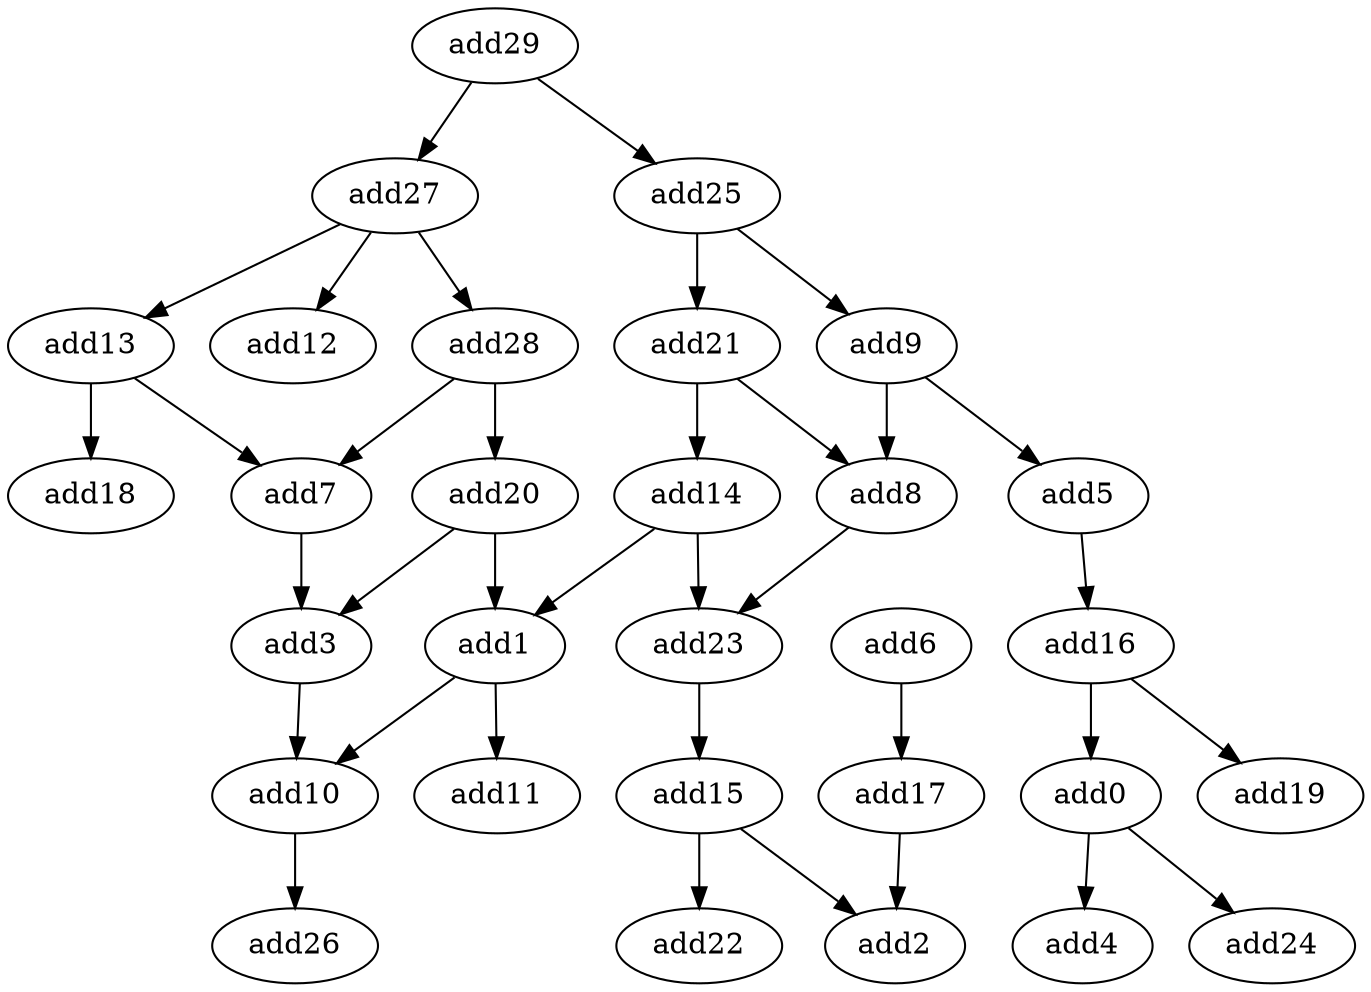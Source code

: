 strict digraph  {
add20 [opcode=add];
add5 [opcode=add];
add14 [opcode=add];
add0 [opcode=add];
add17 [opcode=add];
add21 [opcode=add];
add22 [opcode=add];
add23 [opcode=add];
add8 [opcode=add];
add10 [opcode=add];
add4 [opcode=add];
add18 [opcode=add];
add2 [opcode=add];
add13 [opcode=add];
add25 [opcode=add];
add29 [opcode=add];
add3 [opcode=add];
add6 [opcode=add];
add9 [opcode=add];
add28 [opcode=add];
add11 [opcode=add];
add19 [opcode=add];
add7 [opcode=add];
add12 [opcode=add];
add15 [opcode=add];
add1 [opcode=add];
add24 [opcode=add];
add26 [opcode=add];
add27 [opcode=add];
add16 [opcode=add];
add20 -> add1;
add20 -> add3;
add5 -> add16;
add14 -> add1;
add14 -> add23;
add0 -> add24;
add0 -> add4;
add17 -> add2;
add21 -> add14;
add21 -> add8;
add23 -> add15;
add8 -> add23;
add10 -> add26;
add13 -> add18;
add13 -> add7;
add25 -> add21;
add25 -> add9;
add29 -> add25;
add29 -> add27;
add3 -> add10;
add6 -> add17;
add9 -> add8;
add9 -> add5;
add28 -> add20;
add28 -> add7;
add7 -> add3;
add15 -> add22;
add15 -> add2;
add1 -> add11;
add1 -> add10;
add27 -> add12;
add27 -> add28;
add27 -> add13;
add16 -> add0;
add16 -> add19;
}
